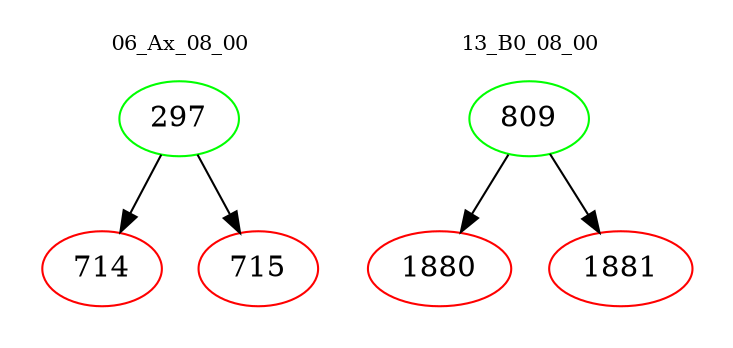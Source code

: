 digraph{
subgraph cluster_0 {
color = white
label = "06_Ax_08_00";
fontsize=10;
T0_297 [label="297", color="green"]
T0_297 -> T0_714 [color="black"]
T0_714 [label="714", color="red"]
T0_297 -> T0_715 [color="black"]
T0_715 [label="715", color="red"]
}
subgraph cluster_1 {
color = white
label = "13_B0_08_00";
fontsize=10;
T1_809 [label="809", color="green"]
T1_809 -> T1_1880 [color="black"]
T1_1880 [label="1880", color="red"]
T1_809 -> T1_1881 [color="black"]
T1_1881 [label="1881", color="red"]
}
}
